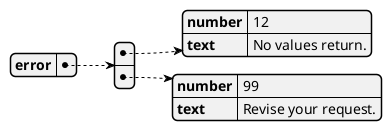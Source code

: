 @startyaml
error:
  - number: 12
    text: "No values return."
  - number: 99
    text: "Revise your request."
@endyaml